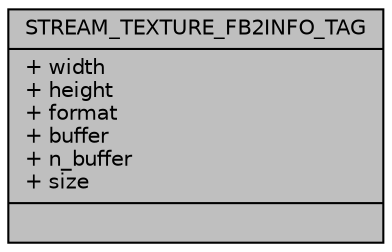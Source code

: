 digraph "STREAM_TEXTURE_FB2INFO_TAG"
{
 // INTERACTIVE_SVG=YES
 // LATEX_PDF_SIZE
  bgcolor="transparent";
  edge [fontname="Helvetica",fontsize="10",labelfontname="Helvetica",labelfontsize="10"];
  node [fontname="Helvetica",fontsize="10",shape=record];
  Node1 [label="{STREAM_TEXTURE_FB2INFO_TAG\n|+ width\l+ height\l+ format\l+ buffer\l+ n_buffer\l+ size\l|}",height=0.2,width=0.4,color="black", fillcolor="grey75", style="filled", fontcolor="black",tooltip=" "];
}
